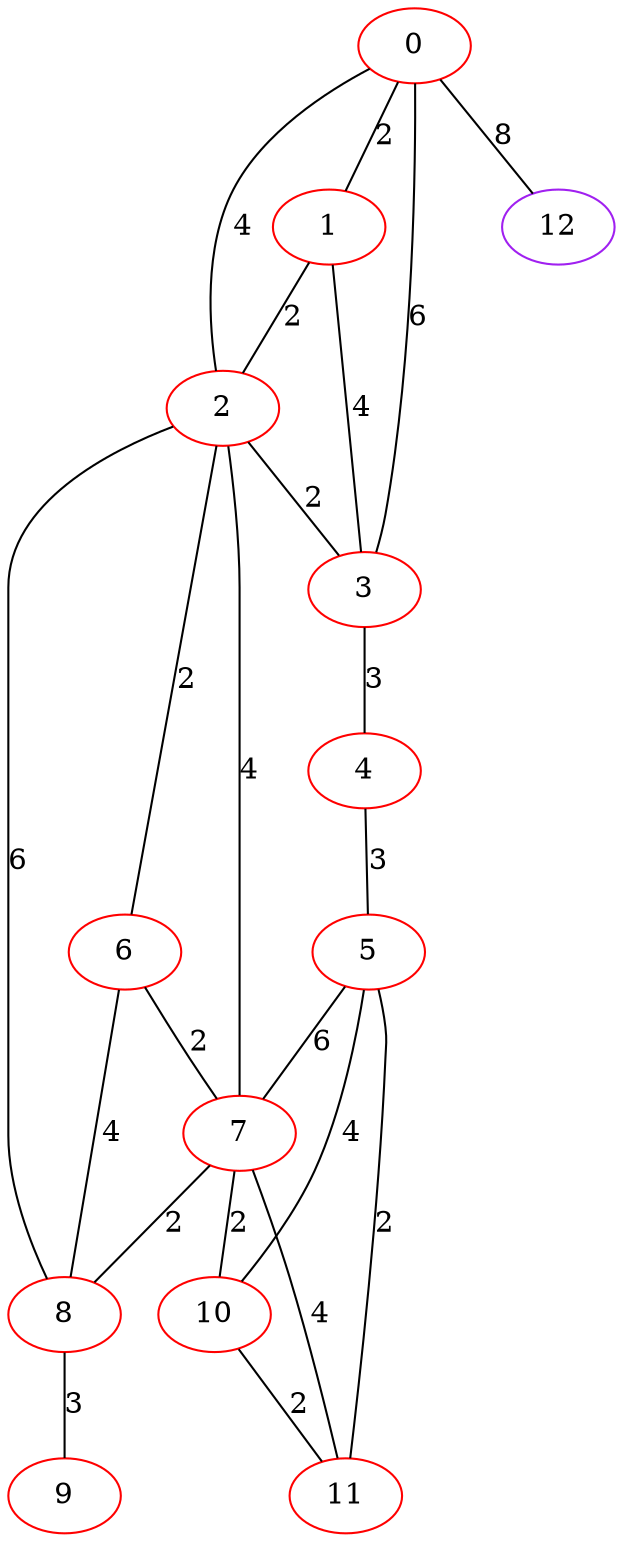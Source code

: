 graph "" {
0 [color=red, weight=1];
1 [color=red, weight=1];
2 [color=red, weight=1];
3 [color=red, weight=1];
4 [color=red, weight=1];
5 [color=red, weight=1];
6 [color=red, weight=1];
7 [color=red, weight=1];
8 [color=red, weight=1];
9 [color=red, weight=1];
10 [color=red, weight=1];
11 [color=red, weight=1];
12 [color=purple, weight=4];
0 -- 1  [key=0, label=2];
0 -- 2  [key=0, label=4];
0 -- 3  [key=0, label=6];
0 -- 12  [key=0, label=8];
1 -- 2  [key=0, label=2];
1 -- 3  [key=0, label=4];
2 -- 3  [key=0, label=2];
2 -- 6  [key=0, label=2];
2 -- 7  [key=0, label=4];
2 -- 8  [key=0, label=6];
3 -- 4  [key=0, label=3];
4 -- 5  [key=0, label=3];
5 -- 10  [key=0, label=4];
5 -- 11  [key=0, label=2];
5 -- 7  [key=0, label=6];
6 -- 8  [key=0, label=4];
6 -- 7  [key=0, label=2];
7 -- 8  [key=0, label=2];
7 -- 10  [key=0, label=2];
7 -- 11  [key=0, label=4];
8 -- 9  [key=0, label=3];
10 -- 11  [key=0, label=2];
}
